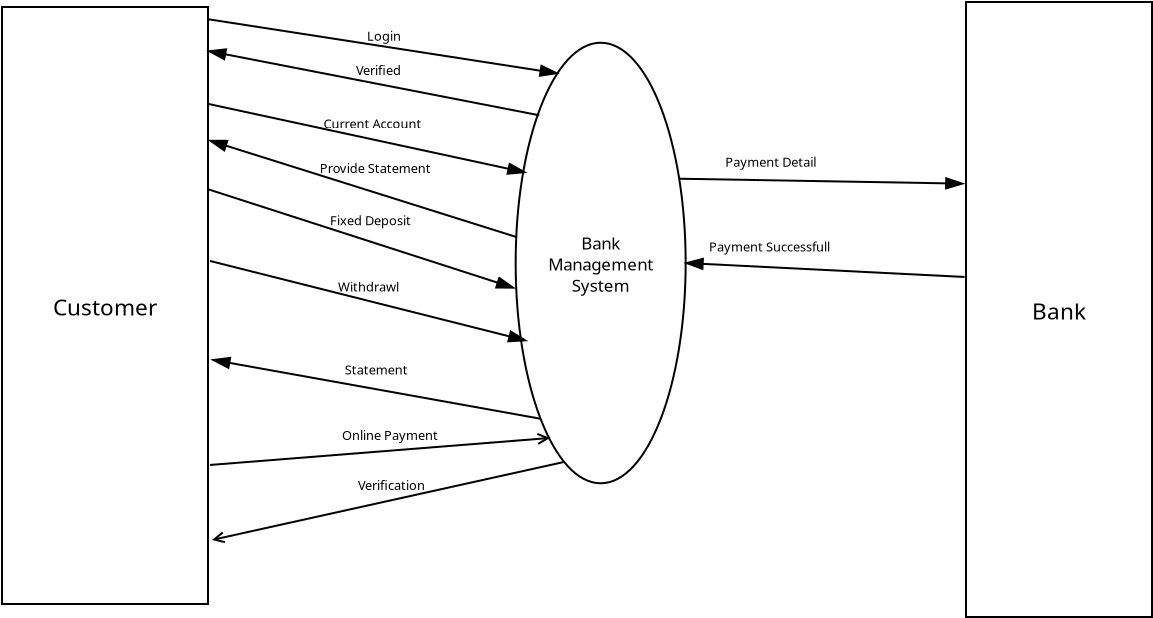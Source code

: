 <?xml version="1.0" encoding="UTF-8"?>
<dia:diagram xmlns:dia="http://www.lysator.liu.se/~alla/dia/">
  <dia:layer name="Background" visible="true" active="true">
    <dia:object type="Flowchart - Box" version="0" id="O0">
      <dia:attribute name="obj_pos">
        <dia:point val="4.8,9"/>
      </dia:attribute>
      <dia:attribute name="obj_bb">
        <dia:rectangle val="4.75,8.95;15.15,38.9"/>
      </dia:attribute>
      <dia:attribute name="elem_corner">
        <dia:point val="4.8,9"/>
      </dia:attribute>
      <dia:attribute name="elem_width">
        <dia:real val="10.3"/>
      </dia:attribute>
      <dia:attribute name="elem_height">
        <dia:real val="29.85"/>
      </dia:attribute>
      <dia:attribute name="border_width">
        <dia:real val="0.1"/>
      </dia:attribute>
      <dia:attribute name="show_background">
        <dia:boolean val="true"/>
      </dia:attribute>
      <dia:attribute name="padding">
        <dia:real val="0.5"/>
      </dia:attribute>
      <dia:attribute name="text">
        <dia:composite type="text">
          <dia:attribute name="string">
            <dia:string>#Customer#</dia:string>
          </dia:attribute>
          <dia:attribute name="font">
            <dia:font family="sans" style="0" name="Helvetica"/>
          </dia:attribute>
          <dia:attribute name="height">
            <dia:real val="1.411"/>
          </dia:attribute>
          <dia:attribute name="pos">
            <dia:point val="9.95,24.349"/>
          </dia:attribute>
          <dia:attribute name="color">
            <dia:color val="#000000"/>
          </dia:attribute>
          <dia:attribute name="alignment">
            <dia:enum val="1"/>
          </dia:attribute>
        </dia:composite>
      </dia:attribute>
    </dia:object>
    <dia:object type="Flowchart - Ellipse" version="0" id="O1">
      <dia:attribute name="obj_pos">
        <dia:point val="30.483,10.787"/>
      </dia:attribute>
      <dia:attribute name="obj_bb">
        <dia:rectangle val="30.433,10.737;39.032,32.864"/>
      </dia:attribute>
      <dia:attribute name="elem_corner">
        <dia:point val="30.483,10.787"/>
      </dia:attribute>
      <dia:attribute name="elem_width">
        <dia:real val="8.5"/>
      </dia:attribute>
      <dia:attribute name="elem_height">
        <dia:real val="22.027"/>
      </dia:attribute>
      <dia:attribute name="border_width">
        <dia:real val="0.1"/>
      </dia:attribute>
      <dia:attribute name="show_background">
        <dia:boolean val="true"/>
      </dia:attribute>
      <dia:attribute name="padding">
        <dia:real val="0.354"/>
      </dia:attribute>
      <dia:attribute name="text">
        <dia:composite type="text">
          <dia:attribute name="string">
            <dia:string>#Bank
Management
System#</dia:string>
          </dia:attribute>
          <dia:attribute name="font">
            <dia:font family="sans" style="0" name="Helvetica"/>
          </dia:attribute>
          <dia:attribute name="height">
            <dia:real val="1.058"/>
          </dia:attribute>
          <dia:attribute name="pos">
            <dia:point val="34.733,21.061"/>
          </dia:attribute>
          <dia:attribute name="color">
            <dia:color val="#000000"/>
          </dia:attribute>
          <dia:attribute name="alignment">
            <dia:enum val="1"/>
          </dia:attribute>
        </dia:composite>
      </dia:attribute>
    </dia:object>
    <dia:object type="Flowchart - Box" version="0" id="O2">
      <dia:attribute name="obj_pos">
        <dia:point val="53,8.75"/>
      </dia:attribute>
      <dia:attribute name="obj_bb">
        <dia:rectangle val="52.95,8.7;62.35,39.55"/>
      </dia:attribute>
      <dia:attribute name="elem_corner">
        <dia:point val="53,8.75"/>
      </dia:attribute>
      <dia:attribute name="elem_width">
        <dia:real val="9.3"/>
      </dia:attribute>
      <dia:attribute name="elem_height">
        <dia:real val="30.75"/>
      </dia:attribute>
      <dia:attribute name="border_width">
        <dia:real val="0.1"/>
      </dia:attribute>
      <dia:attribute name="show_background">
        <dia:boolean val="true"/>
      </dia:attribute>
      <dia:attribute name="padding">
        <dia:real val="0.5"/>
      </dia:attribute>
      <dia:attribute name="text">
        <dia:composite type="text">
          <dia:attribute name="string">
            <dia:string>#Bank#</dia:string>
          </dia:attribute>
          <dia:attribute name="font">
            <dia:font family="sans" style="0" name="Helvetica"/>
          </dia:attribute>
          <dia:attribute name="height">
            <dia:real val="1.411"/>
          </dia:attribute>
          <dia:attribute name="pos">
            <dia:point val="57.65,24.549"/>
          </dia:attribute>
          <dia:attribute name="color">
            <dia:color val="#000000"/>
          </dia:attribute>
          <dia:attribute name="alignment">
            <dia:enum val="1"/>
          </dia:attribute>
        </dia:composite>
      </dia:attribute>
    </dia:object>
    <dia:object type="UML - Message" version="0" id="O3">
      <dia:attribute name="obj_pos">
        <dia:point val="15.066,9.606"/>
      </dia:attribute>
      <dia:attribute name="obj_bb">
        <dia:rectangle val="15.009,9.549;32.685,12.722"/>
      </dia:attribute>
      <dia:attribute name="meta">
        <dia:composite type="dict"/>
      </dia:attribute>
      <dia:attribute name="conn_endpoints">
        <dia:point val="15.066,9.606"/>
        <dia:point val="32.575,12.319"/>
      </dia:attribute>
      <dia:attribute name="text_colour">
        <dia:color val="#000000"/>
      </dia:attribute>
      <dia:attribute name="line_colour">
        <dia:color val="#000000"/>
      </dia:attribute>
      <dia:attribute name="text">
        <dia:string>#Login#</dia:string>
      </dia:attribute>
      <dia:attribute name="type">
        <dia:enum val="0"/>
      </dia:attribute>
      <dia:attribute name="text_pos">
        <dia:point val="23.895,10.688"/>
      </dia:attribute>
    </dia:object>
    <dia:object type="UML - Message" version="0" id="O4">
      <dia:attribute name="obj_pos">
        <dia:point val="15.078,13.839"/>
      </dia:attribute>
      <dia:attribute name="obj_bb">
        <dia:rectangle val="15.018,13.779;31.096,17.672"/>
      </dia:attribute>
      <dia:attribute name="meta">
        <dia:composite type="dict"/>
      </dia:attribute>
      <dia:attribute name="conn_endpoints">
        <dia:point val="15.078,13.839"/>
        <dia:point val="30.962,17.27"/>
      </dia:attribute>
      <dia:attribute name="text_colour">
        <dia:color val="#000000"/>
      </dia:attribute>
      <dia:attribute name="line_colour">
        <dia:color val="#000000"/>
      </dia:attribute>
      <dia:attribute name="text">
        <dia:string>#Current Account#</dia:string>
      </dia:attribute>
      <dia:attribute name="type">
        <dia:enum val="0"/>
      </dia:attribute>
      <dia:attribute name="text_pos">
        <dia:point val="23.328,15.072"/>
      </dia:attribute>
    </dia:object>
    <dia:object type="UML - Message" version="0" id="O5">
      <dia:attribute name="obj_pos">
        <dia:point val="31.658,14.414"/>
      </dia:attribute>
      <dia:attribute name="obj_bb">
        <dia:rectangle val="14.997,10.799;31.716,14.473"/>
      </dia:attribute>
      <dia:attribute name="meta">
        <dia:composite type="dict"/>
      </dia:attribute>
      <dia:attribute name="conn_endpoints">
        <dia:point val="31.658,14.414"/>
        <dia:point val="15.122,11.201"/>
      </dia:attribute>
      <dia:attribute name="text_colour">
        <dia:color val="#000000"/>
      </dia:attribute>
      <dia:attribute name="line_colour">
        <dia:color val="#000000"/>
      </dia:attribute>
      <dia:attribute name="text">
        <dia:string>#Verified#</dia:string>
      </dia:attribute>
      <dia:attribute name="type">
        <dia:enum val="0"/>
      </dia:attribute>
      <dia:attribute name="text_pos">
        <dia:point val="23.621,12.403"/>
      </dia:attribute>
    </dia:object>
    <dia:object type="UML - Message" version="0" id="O6">
      <dia:attribute name="obj_pos">
        <dia:point val="30.536,20.507"/>
      </dia:attribute>
      <dia:attribute name="obj_bb">
        <dia:rectangle val="15.011,15.278;30.598,20.569"/>
      </dia:attribute>
      <dia:attribute name="meta">
        <dia:composite type="dict"/>
      </dia:attribute>
      <dia:attribute name="conn_endpoints">
        <dia:point val="30.536,20.507"/>
        <dia:point val="15.178,15.675"/>
      </dia:attribute>
      <dia:attribute name="text_colour">
        <dia:color val="#000000"/>
      </dia:attribute>
      <dia:attribute name="line_colour">
        <dia:color val="#000000"/>
      </dia:attribute>
      <dia:attribute name="text">
        <dia:string>#Provide Statement#</dia:string>
      </dia:attribute>
      <dia:attribute name="type">
        <dia:enum val="0"/>
      </dia:attribute>
      <dia:attribute name="text_pos">
        <dia:point val="23.461,17.302"/>
      </dia:attribute>
    </dia:object>
    <dia:object type="UML - Message" version="0" id="O7">
      <dia:attribute name="obj_pos">
        <dia:point val="15.132,18.122"/>
      </dia:attribute>
      <dia:attribute name="obj_bb">
        <dia:rectangle val="15.069,18.059;30.567,23.444"/>
      </dia:attribute>
      <dia:attribute name="meta">
        <dia:composite type="dict"/>
      </dia:attribute>
      <dia:attribute name="conn_endpoints">
        <dia:point val="15.132,18.122"/>
        <dia:point val="30.397,23.048"/>
      </dia:attribute>
      <dia:attribute name="text_colour">
        <dia:color val="#000000"/>
      </dia:attribute>
      <dia:attribute name="line_colour">
        <dia:color val="#000000"/>
      </dia:attribute>
      <dia:attribute name="text">
        <dia:string>#Fixed Deposit#</dia:string>
      </dia:attribute>
      <dia:attribute name="type">
        <dia:enum val="0"/>
      </dia:attribute>
      <dia:attribute name="text_pos">
        <dia:point val="23.227,19.91"/>
      </dia:attribute>
    </dia:object>
    <dia:object type="UML - Message" version="0" id="O8">
      <dia:attribute name="obj_pos">
        <dia:point val="15.197,21.698"/>
      </dia:attribute>
      <dia:attribute name="obj_bb">
        <dia:rectangle val="15.136,21.637;31.149,26.079"/>
      </dia:attribute>
      <dia:attribute name="meta">
        <dia:composite type="dict"/>
      </dia:attribute>
      <dia:attribute name="conn_endpoints">
        <dia:point val="15.197,21.698"/>
        <dia:point val="31.003,25.679"/>
      </dia:attribute>
      <dia:attribute name="text_colour">
        <dia:color val="#000000"/>
      </dia:attribute>
      <dia:attribute name="line_colour">
        <dia:color val="#000000"/>
      </dia:attribute>
      <dia:attribute name="text">
        <dia:string>#Withdrawl#</dia:string>
      </dia:attribute>
      <dia:attribute name="type">
        <dia:enum val="0"/>
      </dia:attribute>
      <dia:attribute name="text_pos">
        <dia:point val="23.129,23.231"/>
      </dia:attribute>
    </dia:object>
    <dia:object type="UML - Message" version="0" id="O9">
      <dia:attribute name="obj_pos">
        <dia:point val="31.727,29.588"/>
      </dia:attribute>
      <dia:attribute name="obj_bb">
        <dia:rectangle val="15.205,26.24;31.785,29.646"/>
      </dia:attribute>
      <dia:attribute name="meta">
        <dia:composite type="dict"/>
      </dia:attribute>
      <dia:attribute name="conn_endpoints">
        <dia:point val="31.727,29.588"/>
        <dia:point val="15.325,26.642"/>
      </dia:attribute>
      <dia:attribute name="text_colour">
        <dia:color val="#000000"/>
      </dia:attribute>
      <dia:attribute name="line_colour">
        <dia:color val="#000000"/>
      </dia:attribute>
      <dia:attribute name="text">
        <dia:string>#Statement#</dia:string>
      </dia:attribute>
      <dia:attribute name="type">
        <dia:enum val="0"/>
      </dia:attribute>
      <dia:attribute name="text_pos">
        <dia:point val="23.513,27.378"/>
      </dia:attribute>
      <dia:connections>
        <dia:connection handle="0" to="O1" connection="10"/>
      </dia:connections>
    </dia:object>
    <dia:object type="UML - Message" version="0" id="O10">
      <dia:attribute name="obj_pos">
        <dia:point val="38.659,17.586"/>
      </dia:attribute>
      <dia:attribute name="obj_bb">
        <dia:rectangle val="38.608,16.334;52.914,18.233"/>
      </dia:attribute>
      <dia:attribute name="meta">
        <dia:composite type="dict"/>
      </dia:attribute>
      <dia:attribute name="conn_endpoints">
        <dia:point val="38.659,17.586"/>
        <dia:point val="52.857,17.832"/>
      </dia:attribute>
      <dia:attribute name="text_colour">
        <dia:color val="#000000"/>
      </dia:attribute>
      <dia:attribute name="line_colour">
        <dia:color val="#000000"/>
      </dia:attribute>
      <dia:attribute name="text">
        <dia:string>#Payment Detail#</dia:string>
      </dia:attribute>
      <dia:attribute name="type">
        <dia:enum val="0"/>
      </dia:attribute>
      <dia:attribute name="text_pos">
        <dia:point val="43.241,16.984"/>
      </dia:attribute>
      <dia:connections>
        <dia:connection handle="0" to="O1" connection="1"/>
      </dia:connections>
    </dia:object>
    <dia:object type="UML - Message" version="0" id="O11">
      <dia:attribute name="obj_pos">
        <dia:point val="52.928,22.499"/>
      </dia:attribute>
      <dia:attribute name="obj_bb">
        <dia:rectangle val="38.913,20.576;52.98,22.552"/>
      </dia:attribute>
      <dia:attribute name="meta">
        <dia:composite type="dict"/>
      </dia:attribute>
      <dia:attribute name="conn_endpoints">
        <dia:point val="52.928,22.499"/>
        <dia:point val="38.983,21.801"/>
      </dia:attribute>
      <dia:attribute name="text_colour">
        <dia:color val="#000000"/>
      </dia:attribute>
      <dia:attribute name="line_colour">
        <dia:color val="#000000"/>
      </dia:attribute>
      <dia:attribute name="text">
        <dia:string>#Payment Successfull#</dia:string>
      </dia:attribute>
      <dia:attribute name="type">
        <dia:enum val="0"/>
      </dia:attribute>
      <dia:attribute name="text_pos">
        <dia:point val="43.17,21.227"/>
      </dia:attribute>
      <dia:connections>
        <dia:connection handle="1" to="O1" connection="0"/>
      </dia:connections>
    </dia:object>
    <dia:object type="Standard - Text" version="1" id="O12">
      <dia:attribute name="obj_pos">
        <dia:point val="24.778,14.774"/>
      </dia:attribute>
      <dia:attribute name="obj_bb">
        <dia:rectangle val="24.778,14.134;24.778,14.907"/>
      </dia:attribute>
      <dia:attribute name="text">
        <dia:composite type="text">
          <dia:attribute name="string">
            <dia:string>##</dia:string>
          </dia:attribute>
          <dia:attribute name="font">
            <dia:font family="sans" style="0" name="Helvetica"/>
          </dia:attribute>
          <dia:attribute name="height">
            <dia:real val="0.8"/>
          </dia:attribute>
          <dia:attribute name="pos">
            <dia:point val="24.778,14.774"/>
          </dia:attribute>
          <dia:attribute name="color">
            <dia:color val="#000000"/>
          </dia:attribute>
          <dia:attribute name="alignment">
            <dia:enum val="0"/>
          </dia:attribute>
        </dia:composite>
      </dia:attribute>
      <dia:attribute name="valign">
        <dia:enum val="3"/>
      </dia:attribute>
    </dia:object>
    <dia:object type="Standard - Text" version="1" id="O13">
      <dia:attribute name="obj_pos">
        <dia:point val="24.6,14.655"/>
      </dia:attribute>
      <dia:attribute name="obj_bb">
        <dia:rectangle val="24.581,13.996;24.6,14.827"/>
      </dia:attribute>
      <dia:attribute name="text">
        <dia:composite type="text">
          <dia:attribute name="string">
            <dia:string>##</dia:string>
          </dia:attribute>
          <dia:attribute name="font">
            <dia:font family="sans" style="0" name="Helvetica"/>
          </dia:attribute>
          <dia:attribute name="height">
            <dia:real val="0.8"/>
          </dia:attribute>
          <dia:attribute name="pos">
            <dia:point val="24.6,14.655"/>
          </dia:attribute>
          <dia:attribute name="color">
            <dia:color val="#000000"/>
          </dia:attribute>
          <dia:attribute name="alignment">
            <dia:enum val="0"/>
          </dia:attribute>
        </dia:composite>
      </dia:attribute>
      <dia:attribute name="valign">
        <dia:enum val="3"/>
      </dia:attribute>
    </dia:object>
    <dia:object type="Standard - Line" version="0" id="O14">
      <dia:attribute name="obj_pos">
        <dia:point val="15.197,31.898"/>
      </dia:attribute>
      <dia:attribute name="obj_bb">
        <dia:rectangle val="15.143,30.262;32.308,31.952"/>
      </dia:attribute>
      <dia:attribute name="conn_endpoints">
        <dia:point val="15.197,31.898"/>
        <dia:point val="32.197,30.548"/>
      </dia:attribute>
      <dia:attribute name="numcp">
        <dia:int val="1"/>
      </dia:attribute>
      <dia:attribute name="end_arrow">
        <dia:enum val="1"/>
      </dia:attribute>
      <dia:attribute name="end_arrow_length">
        <dia:real val="0.5"/>
      </dia:attribute>
      <dia:attribute name="end_arrow_width">
        <dia:real val="0.5"/>
      </dia:attribute>
    </dia:object>
    <dia:object type="Standard - Text" version="1" id="O15">
      <dia:attribute name="obj_pos">
        <dia:point val="22.747,32.748"/>
      </dia:attribute>
      <dia:attribute name="obj_bb">
        <dia:rectangle val="22.727,32.089;22.747,32.919"/>
      </dia:attribute>
      <dia:attribute name="text">
        <dia:composite type="text">
          <dia:attribute name="string">
            <dia:string>##</dia:string>
          </dia:attribute>
          <dia:attribute name="font">
            <dia:font family="sans" style="0" name="Helvetica"/>
          </dia:attribute>
          <dia:attribute name="height">
            <dia:real val="0.8"/>
          </dia:attribute>
          <dia:attribute name="pos">
            <dia:point val="22.747,32.748"/>
          </dia:attribute>
          <dia:attribute name="color">
            <dia:color val="#000000"/>
          </dia:attribute>
          <dia:attribute name="alignment">
            <dia:enum val="0"/>
          </dia:attribute>
        </dia:composite>
      </dia:attribute>
      <dia:attribute name="valign">
        <dia:enum val="3"/>
      </dia:attribute>
    </dia:object>
    <dia:object type="Standard - Text" version="1" id="O16">
      <dia:attribute name="obj_pos">
        <dia:point val="21.797,30.648"/>
      </dia:attribute>
      <dia:attribute name="obj_bb">
        <dia:rectangle val="21.797,30.008;26.252,30.78"/>
      </dia:attribute>
      <dia:attribute name="text">
        <dia:composite type="text">
          <dia:attribute name="string">
            <dia:string>#Online Payment#</dia:string>
          </dia:attribute>
          <dia:attribute name="font">
            <dia:font family="sans" style="0" name="Helvetica"/>
          </dia:attribute>
          <dia:attribute name="height">
            <dia:real val="0.8"/>
          </dia:attribute>
          <dia:attribute name="pos">
            <dia:point val="21.797,30.648"/>
          </dia:attribute>
          <dia:attribute name="color">
            <dia:color val="#000000"/>
          </dia:attribute>
          <dia:attribute name="alignment">
            <dia:enum val="0"/>
          </dia:attribute>
        </dia:composite>
      </dia:attribute>
      <dia:attribute name="valign">
        <dia:enum val="3"/>
      </dia:attribute>
    </dia:object>
    <dia:object type="Standard - Line" version="0" id="O17">
      <dia:attribute name="obj_pos">
        <dia:point val="32.897,31.748"/>
      </dia:attribute>
      <dia:attribute name="obj_bb">
        <dia:rectangle val="15.188,31.688;32.956,35.852"/>
      </dia:attribute>
      <dia:attribute name="conn_endpoints">
        <dia:point val="32.897,31.748"/>
        <dia:point val="15.297,35.648"/>
      </dia:attribute>
      <dia:attribute name="numcp">
        <dia:int val="1"/>
      </dia:attribute>
      <dia:attribute name="end_arrow">
        <dia:enum val="1"/>
      </dia:attribute>
      <dia:attribute name="end_arrow_length">
        <dia:real val="0.5"/>
      </dia:attribute>
      <dia:attribute name="end_arrow_width">
        <dia:real val="0.5"/>
      </dia:attribute>
    </dia:object>
    <dia:object type="Standard - Text" version="1" id="O18">
      <dia:attribute name="obj_pos">
        <dia:point val="22.597,33.148"/>
      </dia:attribute>
      <dia:attribute name="obj_bb">
        <dia:rectangle val="22.597,32.508;25.744,33.28"/>
      </dia:attribute>
      <dia:attribute name="text">
        <dia:composite type="text">
          <dia:attribute name="string">
            <dia:string>#Verification#</dia:string>
          </dia:attribute>
          <dia:attribute name="font">
            <dia:font family="sans" style="0" name="Helvetica"/>
          </dia:attribute>
          <dia:attribute name="height">
            <dia:real val="0.8"/>
          </dia:attribute>
          <dia:attribute name="pos">
            <dia:point val="22.597,33.148"/>
          </dia:attribute>
          <dia:attribute name="color">
            <dia:color val="#000000"/>
          </dia:attribute>
          <dia:attribute name="alignment">
            <dia:enum val="0"/>
          </dia:attribute>
        </dia:composite>
      </dia:attribute>
      <dia:attribute name="valign">
        <dia:enum val="3"/>
      </dia:attribute>
    </dia:object>
    <dia:object type="Standard - Text" version="1" id="O19">
      <dia:attribute name="obj_pos">
        <dia:point val="23.36,23.77"/>
      </dia:attribute>
      <dia:attribute name="obj_bb">
        <dia:rectangle val="23.36,23.13;23.36,23.902"/>
      </dia:attribute>
      <dia:attribute name="text">
        <dia:composite type="text">
          <dia:attribute name="string">
            <dia:string>##</dia:string>
          </dia:attribute>
          <dia:attribute name="font">
            <dia:font family="sans" style="0" name="Helvetica"/>
          </dia:attribute>
          <dia:attribute name="height">
            <dia:real val="0.8"/>
          </dia:attribute>
          <dia:attribute name="pos">
            <dia:point val="23.36,23.77"/>
          </dia:attribute>
          <dia:attribute name="color">
            <dia:color val="#000000"/>
          </dia:attribute>
          <dia:attribute name="alignment">
            <dia:enum val="0"/>
          </dia:attribute>
        </dia:composite>
      </dia:attribute>
      <dia:attribute name="valign">
        <dia:enum val="3"/>
      </dia:attribute>
    </dia:object>
  </dia:layer>
</dia:diagram>
